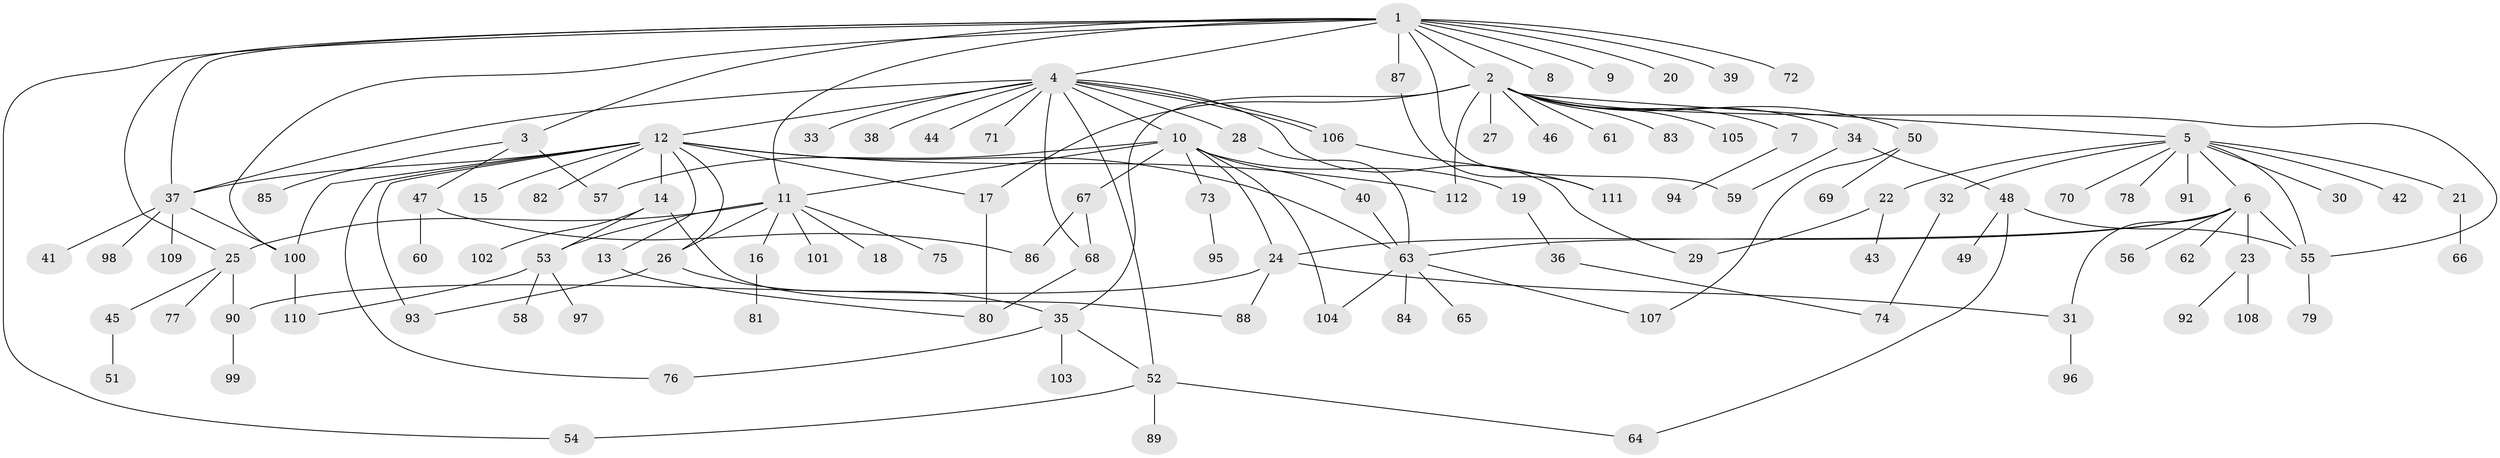 // coarse degree distribution, {1: 0.35714285714285715, 13: 0.017857142857142856, 2: 0.21428571428571427, 12: 0.017857142857142856, 3: 0.10714285714285714, 5: 0.05357142857142857, 6: 0.017857142857142856, 11: 0.017857142857142856, 4: 0.125, 9: 0.03571428571428571, 7: 0.017857142857142856, 8: 0.017857142857142856}
// Generated by graph-tools (version 1.1) at 2025/36/03/04/25 23:36:48]
// undirected, 112 vertices, 150 edges
graph export_dot {
  node [color=gray90,style=filled];
  1;
  2;
  3;
  4;
  5;
  6;
  7;
  8;
  9;
  10;
  11;
  12;
  13;
  14;
  15;
  16;
  17;
  18;
  19;
  20;
  21;
  22;
  23;
  24;
  25;
  26;
  27;
  28;
  29;
  30;
  31;
  32;
  33;
  34;
  35;
  36;
  37;
  38;
  39;
  40;
  41;
  42;
  43;
  44;
  45;
  46;
  47;
  48;
  49;
  50;
  51;
  52;
  53;
  54;
  55;
  56;
  57;
  58;
  59;
  60;
  61;
  62;
  63;
  64;
  65;
  66;
  67;
  68;
  69;
  70;
  71;
  72;
  73;
  74;
  75;
  76;
  77;
  78;
  79;
  80;
  81;
  82;
  83;
  84;
  85;
  86;
  87;
  88;
  89;
  90;
  91;
  92;
  93;
  94;
  95;
  96;
  97;
  98;
  99;
  100;
  101;
  102;
  103;
  104;
  105;
  106;
  107;
  108;
  109;
  110;
  111;
  112;
  1 -- 2;
  1 -- 3;
  1 -- 4;
  1 -- 8;
  1 -- 9;
  1 -- 11;
  1 -- 20;
  1 -- 25;
  1 -- 37;
  1 -- 39;
  1 -- 54;
  1 -- 59;
  1 -- 72;
  1 -- 87;
  1 -- 100;
  2 -- 5;
  2 -- 7;
  2 -- 17;
  2 -- 27;
  2 -- 34;
  2 -- 35;
  2 -- 46;
  2 -- 50;
  2 -- 55;
  2 -- 61;
  2 -- 83;
  2 -- 105;
  2 -- 112;
  3 -- 47;
  3 -- 57;
  3 -- 85;
  4 -- 10;
  4 -- 12;
  4 -- 28;
  4 -- 29;
  4 -- 33;
  4 -- 37;
  4 -- 38;
  4 -- 44;
  4 -- 52;
  4 -- 68;
  4 -- 71;
  4 -- 106;
  4 -- 106;
  5 -- 6;
  5 -- 21;
  5 -- 22;
  5 -- 30;
  5 -- 32;
  5 -- 42;
  5 -- 55;
  5 -- 70;
  5 -- 78;
  5 -- 91;
  6 -- 23;
  6 -- 24;
  6 -- 31;
  6 -- 55;
  6 -- 56;
  6 -- 62;
  6 -- 63;
  7 -- 94;
  10 -- 11;
  10 -- 19;
  10 -- 24;
  10 -- 40;
  10 -- 57;
  10 -- 67;
  10 -- 73;
  10 -- 104;
  11 -- 16;
  11 -- 18;
  11 -- 25;
  11 -- 26;
  11 -- 53;
  11 -- 75;
  11 -- 101;
  12 -- 13;
  12 -- 14;
  12 -- 15;
  12 -- 17;
  12 -- 26;
  12 -- 37;
  12 -- 63;
  12 -- 76;
  12 -- 82;
  12 -- 93;
  12 -- 100;
  12 -- 112;
  13 -- 80;
  14 -- 53;
  14 -- 88;
  14 -- 102;
  16 -- 81;
  17 -- 80;
  19 -- 36;
  21 -- 66;
  22 -- 29;
  22 -- 43;
  23 -- 92;
  23 -- 108;
  24 -- 31;
  24 -- 88;
  24 -- 90;
  25 -- 45;
  25 -- 77;
  25 -- 90;
  26 -- 35;
  26 -- 93;
  28 -- 63;
  31 -- 96;
  32 -- 74;
  34 -- 48;
  34 -- 59;
  35 -- 52;
  35 -- 76;
  35 -- 103;
  36 -- 74;
  37 -- 41;
  37 -- 98;
  37 -- 100;
  37 -- 109;
  40 -- 63;
  45 -- 51;
  47 -- 60;
  47 -- 86;
  48 -- 49;
  48 -- 55;
  48 -- 64;
  50 -- 69;
  50 -- 107;
  52 -- 54;
  52 -- 64;
  52 -- 89;
  53 -- 58;
  53 -- 97;
  53 -- 110;
  55 -- 79;
  63 -- 65;
  63 -- 84;
  63 -- 104;
  63 -- 107;
  67 -- 68;
  67 -- 86;
  68 -- 80;
  73 -- 95;
  87 -- 111;
  90 -- 99;
  100 -- 110;
  106 -- 111;
}
